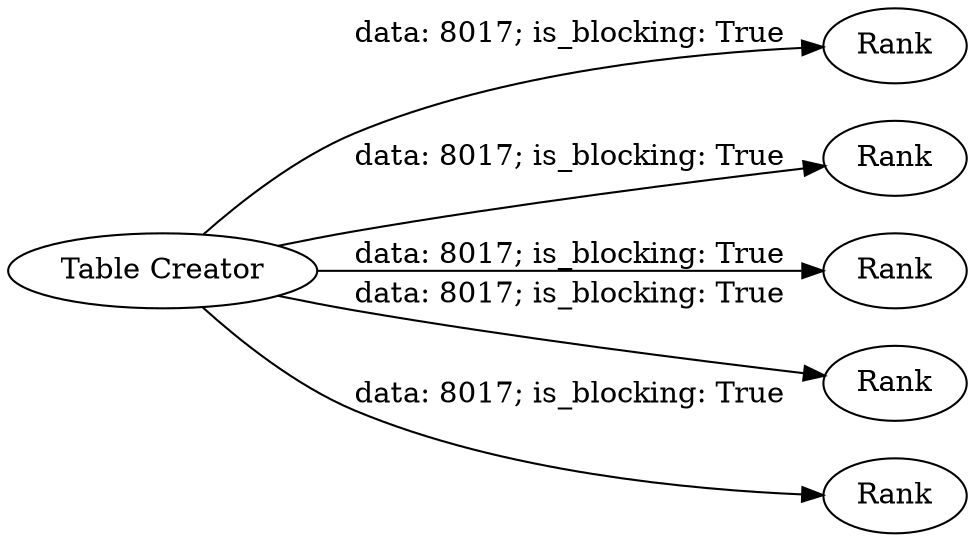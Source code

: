 digraph {
	"5632516591601899686_162" [label=Rank]
	"5632516591601899686_152" [label="Table Creator"]
	"5632516591601899686_154" [label=Rank]
	"5632516591601899686_161" [label=Rank]
	"5632516591601899686_155" [label=Rank]
	"5632516591601899686_156" [label=Rank]
	"5632516591601899686_152" -> "5632516591601899686_161" [label="data: 8017; is_blocking: True"]
	"5632516591601899686_152" -> "5632516591601899686_154" [label="data: 8017; is_blocking: True"]
	"5632516591601899686_152" -> "5632516591601899686_155" [label="data: 8017; is_blocking: True"]
	"5632516591601899686_152" -> "5632516591601899686_162" [label="data: 8017; is_blocking: True"]
	"5632516591601899686_152" -> "5632516591601899686_156" [label="data: 8017; is_blocking: True"]
	rankdir=LR
}
